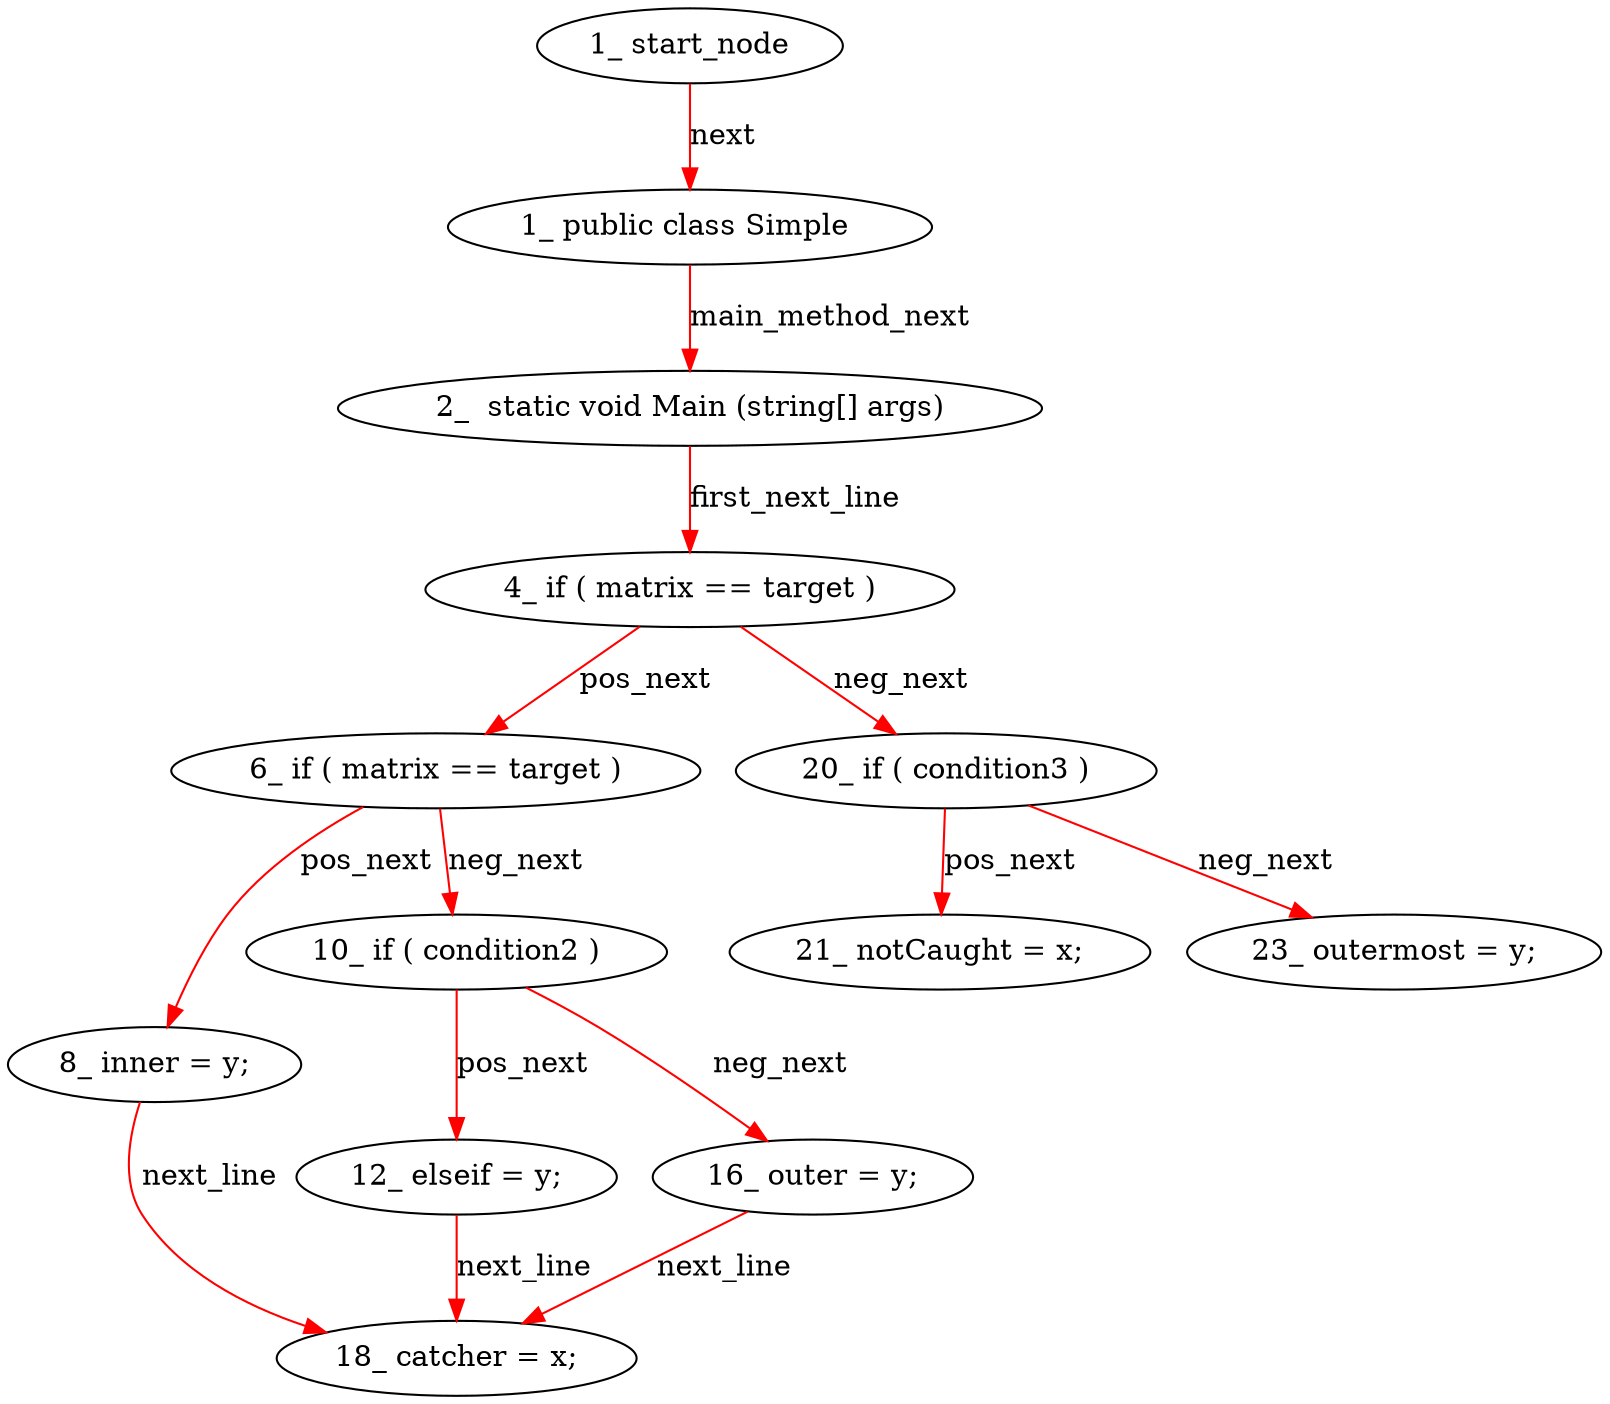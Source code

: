 digraph  {
6 [label="1_\ public\ class\ Simple\ ", type_label=class_declaration];
10 [label="2_\ \ static\ void\ Main\ \(string\[\]\ args\)", type_label=method_declaration];
21 [label="4_\ if\ \(\ matrix\ ==\ target\ \)", type_label=if];
26 [label="6_\ if\ \(\ matrix\ ==\ target\ \)", type_label=if];
31 [label="8_\ inner\ =\ y;", type_label=expression_statement];
36 [label="10_\ if\ \(\ condition2\ \)", type_label=if];
39 [label="12_\ elseif\ =\ y;", type_label=expression_statement];
45 [label="16_\ outer\ =\ y;", type_label=expression_statement];
50 [label="18_\ catcher\ =\ x;", type_label=expression_statement];
55 [label="20_\ if\ \(\ condition3\ \)", type_label=if];
57 [label="21_\ notCaught\ =\ x;", type_label=expression_statement];
62 [label="23_\ outermost\ =\ y;", type_label=expression_statement];
1 [label="1_\ start_node", type_label=start];
6 -> 10  [color=red, controlflow_type=main_method_next, edge_type=CFG_edge, key=0, label=main_method_next];
10 -> 21  [color=red, controlflow_type=first_next_line, edge_type=CFG_edge, key=0, label=first_next_line];
21 -> 26  [color=red, controlflow_type=pos_next, edge_type=CFG_edge, key=0, label=pos_next];
21 -> 55  [color=red, controlflow_type=neg_next, edge_type=CFG_edge, key=0, label=neg_next];
26 -> 31  [color=red, controlflow_type=pos_next, edge_type=CFG_edge, key=0, label=pos_next];
26 -> 36  [color=red, controlflow_type=neg_next, edge_type=CFG_edge, key=0, label=neg_next];
31 -> 50  [color=red, controlflow_type=next_line, edge_type=CFG_edge, key=0, label=next_line];
36 -> 39  [color=red, controlflow_type=pos_next, edge_type=CFG_edge, key=0, label=pos_next];
36 -> 45  [color=red, controlflow_type=neg_next, edge_type=CFG_edge, key=0, label=neg_next];
39 -> 50  [color=red, controlflow_type=next_line, edge_type=CFG_edge, key=0, label=next_line];
45 -> 50  [color=red, controlflow_type=next_line, edge_type=CFG_edge, key=0, label=next_line];
55 -> 57  [color=red, controlflow_type=pos_next, edge_type=CFG_edge, key=0, label=pos_next];
55 -> 62  [color=red, controlflow_type=neg_next, edge_type=CFG_edge, key=0, label=neg_next];
1 -> 6  [color=red, controlflow_type=next, edge_type=CFG_edge, key=0, label=next];
}
